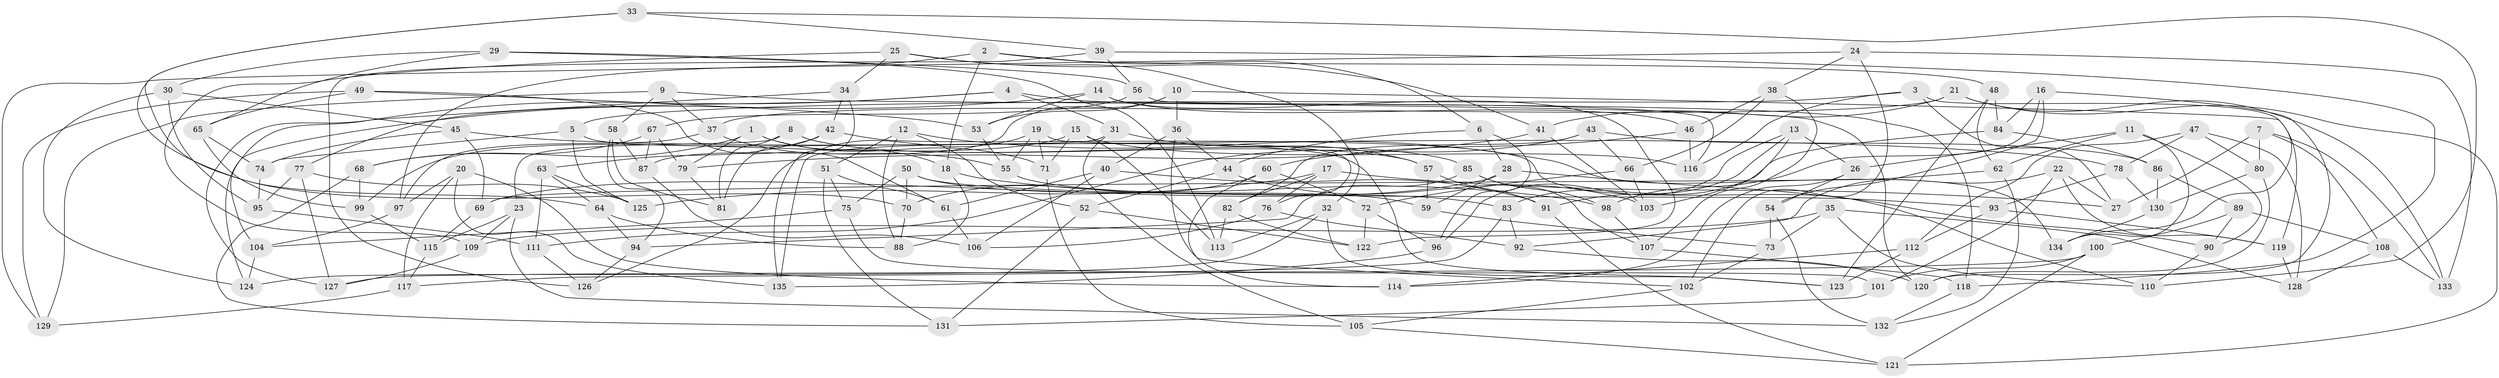 // Generated by graph-tools (version 1.1) at 2025/11/02/27/25 16:11:46]
// undirected, 135 vertices, 270 edges
graph export_dot {
graph [start="1"]
  node [color=gray90,style=filled];
  1;
  2;
  3;
  4;
  5;
  6;
  7;
  8;
  9;
  10;
  11;
  12;
  13;
  14;
  15;
  16;
  17;
  18;
  19;
  20;
  21;
  22;
  23;
  24;
  25;
  26;
  27;
  28;
  29;
  30;
  31;
  32;
  33;
  34;
  35;
  36;
  37;
  38;
  39;
  40;
  41;
  42;
  43;
  44;
  45;
  46;
  47;
  48;
  49;
  50;
  51;
  52;
  53;
  54;
  55;
  56;
  57;
  58;
  59;
  60;
  61;
  62;
  63;
  64;
  65;
  66;
  67;
  68;
  69;
  70;
  71;
  72;
  73;
  74;
  75;
  76;
  77;
  78;
  79;
  80;
  81;
  82;
  83;
  84;
  85;
  86;
  87;
  88;
  89;
  90;
  91;
  92;
  93;
  94;
  95;
  96;
  97;
  98;
  99;
  100;
  101;
  102;
  103;
  104;
  105;
  106;
  107;
  108;
  109;
  110;
  111;
  112;
  113;
  114;
  115;
  116;
  117;
  118;
  119;
  120;
  121;
  122;
  123;
  124;
  125;
  126;
  127;
  128;
  129;
  130;
  131;
  132;
  133;
  134;
  135;
  1 -- 18;
  1 -- 68;
  1 -- 79;
  1 -- 71;
  2 -- 18;
  2 -- 97;
  2 -- 48;
  2 -- 6;
  3 -- 5;
  3 -- 27;
  3 -- 116;
  3 -- 134;
  4 -- 31;
  4 -- 77;
  4 -- 127;
  4 -- 118;
  5 -- 74;
  5 -- 125;
  5 -- 123;
  6 -- 28;
  6 -- 44;
  6 -- 96;
  7 -- 80;
  7 -- 27;
  7 -- 133;
  7 -- 108;
  8 -- 23;
  8 -- 57;
  8 -- 81;
  8 -- 85;
  9 -- 37;
  9 -- 58;
  9 -- 129;
  9 -- 120;
  10 -- 119;
  10 -- 87;
  10 -- 53;
  10 -- 36;
  11 -- 90;
  11 -- 134;
  11 -- 62;
  11 -- 26;
  12 -- 52;
  12 -- 51;
  12 -- 134;
  12 -- 88;
  13 -- 96;
  13 -- 103;
  13 -- 83;
  13 -- 26;
  14 -- 53;
  14 -- 46;
  14 -- 122;
  14 -- 124;
  15 -- 116;
  15 -- 113;
  15 -- 99;
  15 -- 71;
  16 -- 120;
  16 -- 98;
  16 -- 54;
  16 -- 84;
  17 -- 76;
  17 -- 82;
  17 -- 125;
  17 -- 27;
  18 -- 98;
  18 -- 88;
  19 -- 126;
  19 -- 55;
  19 -- 71;
  19 -- 76;
  20 -- 117;
  20 -- 97;
  20 -- 114;
  20 -- 135;
  21 -- 37;
  21 -- 121;
  21 -- 41;
  21 -- 133;
  22 -- 27;
  22 -- 101;
  22 -- 92;
  22 -- 119;
  23 -- 109;
  23 -- 115;
  23 -- 132;
  24 -- 38;
  24 -- 129;
  24 -- 133;
  24 -- 102;
  25 -- 34;
  25 -- 32;
  25 -- 41;
  25 -- 109;
  26 -- 114;
  26 -- 54;
  28 -- 90;
  28 -- 69;
  28 -- 59;
  29 -- 65;
  29 -- 113;
  29 -- 56;
  29 -- 30;
  30 -- 95;
  30 -- 45;
  30 -- 124;
  31 -- 105;
  31 -- 135;
  31 -- 57;
  32 -- 113;
  32 -- 123;
  32 -- 124;
  33 -- 39;
  33 -- 110;
  33 -- 70;
  33 -- 64;
  34 -- 42;
  34 -- 135;
  34 -- 104;
  35 -- 110;
  35 -- 73;
  35 -- 128;
  35 -- 109;
  36 -- 44;
  36 -- 102;
  36 -- 40;
  37 -- 55;
  37 -- 97;
  38 -- 107;
  38 -- 66;
  38 -- 46;
  39 -- 56;
  39 -- 126;
  39 -- 118;
  40 -- 106;
  40 -- 91;
  40 -- 61;
  41 -- 103;
  41 -- 79;
  42 -- 110;
  42 -- 81;
  42 -- 63;
  43 -- 86;
  43 -- 66;
  43 -- 82;
  43 -- 111;
  44 -- 103;
  44 -- 52;
  45 -- 74;
  45 -- 69;
  45 -- 78;
  46 -- 116;
  46 -- 60;
  47 -- 112;
  47 -- 80;
  47 -- 128;
  47 -- 78;
  48 -- 123;
  48 -- 62;
  48 -- 84;
  49 -- 61;
  49 -- 129;
  49 -- 65;
  49 -- 53;
  50 -- 75;
  50 -- 70;
  50 -- 59;
  50 -- 93;
  51 -- 61;
  51 -- 75;
  51 -- 131;
  52 -- 122;
  52 -- 131;
  53 -- 55;
  54 -- 73;
  54 -- 132;
  55 -- 83;
  56 -- 116;
  56 -- 67;
  57 -- 91;
  57 -- 59;
  58 -- 94;
  58 -- 87;
  58 -- 81;
  59 -- 73;
  60 -- 114;
  60 -- 70;
  60 -- 72;
  61 -- 106;
  62 -- 132;
  62 -- 69;
  63 -- 125;
  63 -- 111;
  63 -- 64;
  64 -- 88;
  64 -- 94;
  65 -- 99;
  65 -- 74;
  66 -- 72;
  66 -- 103;
  67 -- 68;
  67 -- 87;
  67 -- 79;
  68 -- 131;
  68 -- 99;
  69 -- 115;
  70 -- 88;
  71 -- 105;
  72 -- 96;
  72 -- 122;
  73 -- 102;
  74 -- 95;
  75 -- 101;
  75 -- 104;
  76 -- 92;
  76 -- 106;
  77 -- 95;
  77 -- 125;
  77 -- 127;
  78 -- 130;
  78 -- 93;
  79 -- 81;
  80 -- 120;
  80 -- 130;
  82 -- 122;
  82 -- 113;
  83 -- 117;
  83 -- 92;
  84 -- 86;
  84 -- 91;
  85 -- 94;
  85 -- 107;
  85 -- 98;
  86 -- 130;
  86 -- 89;
  87 -- 106;
  89 -- 90;
  89 -- 100;
  89 -- 108;
  90 -- 110;
  91 -- 121;
  92 -- 120;
  93 -- 112;
  93 -- 119;
  94 -- 126;
  95 -- 111;
  96 -- 135;
  97 -- 104;
  98 -- 107;
  99 -- 115;
  100 -- 121;
  100 -- 101;
  100 -- 127;
  101 -- 131;
  102 -- 105;
  104 -- 124;
  105 -- 121;
  107 -- 118;
  108 -- 128;
  108 -- 133;
  109 -- 127;
  111 -- 126;
  112 -- 123;
  112 -- 114;
  115 -- 117;
  117 -- 129;
  118 -- 132;
  119 -- 128;
  130 -- 134;
}
